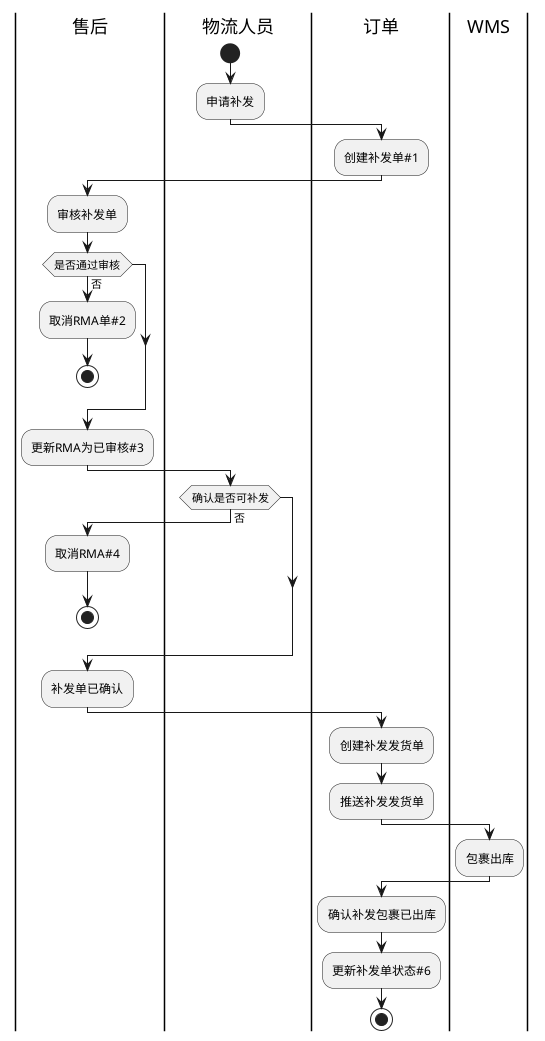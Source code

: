 
@startuml
|售后|
|物流人员|
start
:申请补发;
|订单|
:创建补发单#1;

|售后|
:审核补发单;

if(是否通过审核)then(否)
    :取消RMA单#2;
    stop
endif

|售后|
:更新RMA为已审核#3;

|物流人员|
if(确认是否可补发) then(否)
    |售后|
    :取消RMA#4;
    stop
endif


|售后|
:补发单已确认;
|订单|
:创建补发发货单;
:推送补发发货单;
|WMS|
:包裹出库;
|订单|
:确认补发包裹已出库;
:更新补发单状态#6;

stop;
@endnuml

#1 通知售后 创建RMA
#2 通知订单 取消补发单
#3 通知订单 通过补发单
#4 通知订单 取消补发单
#5 通知订单 物流通过，可以补发
#6 通知售后 完成RMA并更新补发物流;
